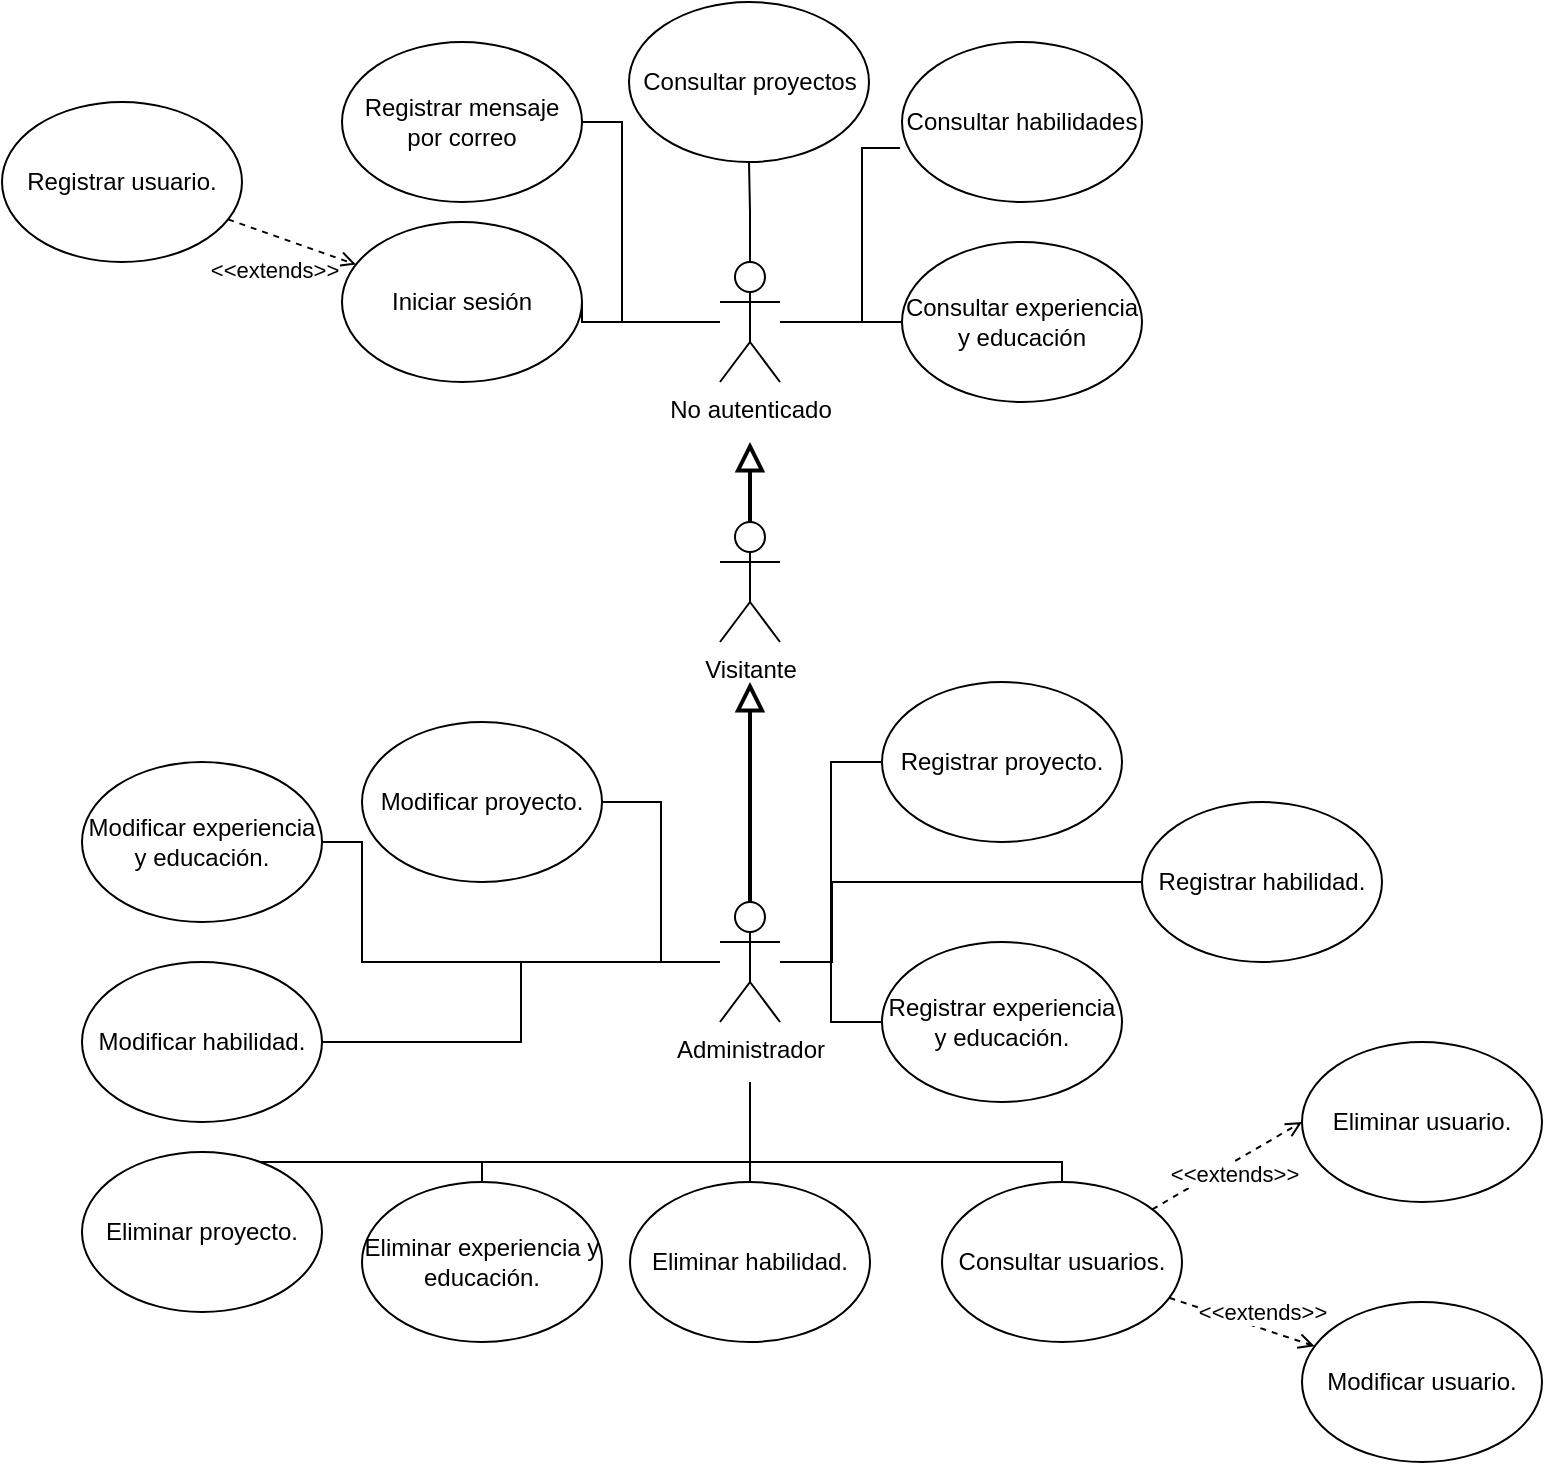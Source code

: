 <mxfile version="27.1.6">
  <diagram name="Página-1" id="TtSRWWI0DJAhSEmeBF82">
    <mxGraphModel dx="1426" dy="783" grid="1" gridSize="10" guides="1" tooltips="1" connect="1" arrows="1" fold="1" page="1" pageScale="1" pageWidth="827" pageHeight="1169" math="0" shadow="0">
      <root>
        <mxCell id="0" />
        <mxCell id="1" parent="0" />
        <mxCell id="oMXzvevMvstZdU8vUpr7-19" style="edgeStyle=orthogonalEdgeStyle;rounded=0;orthogonalLoop=1;jettySize=auto;html=1;endArrow=none;startFill=0;" parent="1" source="oMXzvevMvstZdU8vUpr7-1" target="oMXzvevMvstZdU8vUpr7-15" edge="1">
          <mxGeometry relative="1" as="geometry" />
        </mxCell>
        <mxCell id="oMXzvevMvstZdU8vUpr7-22" style="edgeStyle=orthogonalEdgeStyle;rounded=0;orthogonalLoop=1;jettySize=auto;html=1;endArrow=none;startFill=0;" parent="1" source="oMXzvevMvstZdU8vUpr7-1" target="oMXzvevMvstZdU8vUpr7-13" edge="1">
          <mxGeometry relative="1" as="geometry" />
        </mxCell>
        <mxCell id="oMXzvevMvstZdU8vUpr7-23" style="edgeStyle=orthogonalEdgeStyle;rounded=0;orthogonalLoop=1;jettySize=auto;html=1;entryX=1;entryY=0.5;entryDx=0;entryDy=0;endArrow=none;startFill=0;" parent="1" source="oMXzvevMvstZdU8vUpr7-1" target="oMXzvevMvstZdU8vUpr7-16" edge="1">
          <mxGeometry relative="1" as="geometry">
            <Array as="points">
              <mxPoint x="350" y="170" />
              <mxPoint x="350" y="70" />
            </Array>
          </mxGeometry>
        </mxCell>
        <mxCell id="oMXzvevMvstZdU8vUpr7-25" style="edgeStyle=orthogonalEdgeStyle;rounded=0;orthogonalLoop=1;jettySize=auto;html=1;entryX=1;entryY=0.5;entryDx=0;entryDy=0;endArrow=none;startFill=0;" parent="1" source="oMXzvevMvstZdU8vUpr7-1" target="oMXzvevMvstZdU8vUpr7-17" edge="1">
          <mxGeometry relative="1" as="geometry">
            <Array as="points">
              <mxPoint x="330" y="170" />
            </Array>
          </mxGeometry>
        </mxCell>
        <mxCell id="oMXzvevMvstZdU8vUpr7-1" value="No autenticado" style="shape=umlActor;verticalLabelPosition=bottom;verticalAlign=top;html=1;outlineConnect=0;" parent="1" vertex="1">
          <mxGeometry x="399" y="140" width="30" height="60" as="geometry" />
        </mxCell>
        <mxCell id="oMXzvevMvstZdU8vUpr7-11" style="edgeStyle=orthogonalEdgeStyle;rounded=0;orthogonalLoop=1;jettySize=auto;html=1;endArrow=block;endFill=0;strokeWidth=2;endSize=10;" parent="1" source="oMXzvevMvstZdU8vUpr7-2" edge="1">
          <mxGeometry relative="1" as="geometry">
            <mxPoint x="414" y="230" as="targetPoint" />
          </mxGeometry>
        </mxCell>
        <mxCell id="oMXzvevMvstZdU8vUpr7-2" value="Visitante" style="shape=umlActor;verticalLabelPosition=bottom;verticalAlign=top;html=1;outlineConnect=0;" parent="1" vertex="1">
          <mxGeometry x="399" y="270" width="30" height="60" as="geometry" />
        </mxCell>
        <mxCell id="oMXzvevMvstZdU8vUpr7-12" style="edgeStyle=orthogonalEdgeStyle;rounded=0;orthogonalLoop=1;jettySize=auto;html=1;endArrow=block;endFill=0;endSize=10;strokeWidth=2;" parent="1" source="oMXzvevMvstZdU8vUpr7-3" edge="1">
          <mxGeometry relative="1" as="geometry">
            <mxPoint x="414" y="350" as="targetPoint" />
          </mxGeometry>
        </mxCell>
        <mxCell id="oMXzvevMvstZdU8vUpr7-29" style="edgeStyle=orthogonalEdgeStyle;rounded=0;orthogonalLoop=1;jettySize=auto;html=1;endArrow=none;startFill=0;" parent="1" source="oMXzvevMvstZdU8vUpr7-3" target="oMXzvevMvstZdU8vUpr7-27" edge="1">
          <mxGeometry relative="1" as="geometry" />
        </mxCell>
        <mxCell id="oMXzvevMvstZdU8vUpr7-30" style="edgeStyle=orthogonalEdgeStyle;rounded=0;orthogonalLoop=1;jettySize=auto;html=1;entryX=0;entryY=0.5;entryDx=0;entryDy=0;endArrow=none;startFill=0;" parent="1" source="oMXzvevMvstZdU8vUpr7-3" target="oMXzvevMvstZdU8vUpr7-26" edge="1">
          <mxGeometry relative="1" as="geometry" />
        </mxCell>
        <mxCell id="oMXzvevMvstZdU8vUpr7-31" style="edgeStyle=orthogonalEdgeStyle;rounded=0;orthogonalLoop=1;jettySize=auto;html=1;entryX=0;entryY=0.5;entryDx=0;entryDy=0;endArrow=none;startFill=0;" parent="1" target="oMXzvevMvstZdU8vUpr7-28" edge="1">
          <mxGeometry relative="1" as="geometry">
            <mxPoint x="434" y="490" as="sourcePoint" />
            <mxPoint x="580" y="470" as="targetPoint" />
            <Array as="points">
              <mxPoint x="455" y="490" />
              <mxPoint x="455" y="450" />
            </Array>
          </mxGeometry>
        </mxCell>
        <mxCell id="oMXzvevMvstZdU8vUpr7-36" style="edgeStyle=orthogonalEdgeStyle;rounded=0;orthogonalLoop=1;jettySize=auto;html=1;entryX=1;entryY=0.5;entryDx=0;entryDy=0;endArrow=none;startFill=0;" parent="1" source="oMXzvevMvstZdU8vUpr7-3" target="oMXzvevMvstZdU8vUpr7-32" edge="1">
          <mxGeometry relative="1" as="geometry" />
        </mxCell>
        <mxCell id="oMXzvevMvstZdU8vUpr7-37" style="edgeStyle=orthogonalEdgeStyle;rounded=0;orthogonalLoop=1;jettySize=auto;html=1;endArrow=none;startFill=0;" parent="1" source="oMXzvevMvstZdU8vUpr7-3" target="oMXzvevMvstZdU8vUpr7-33" edge="1">
          <mxGeometry relative="1" as="geometry" />
        </mxCell>
        <mxCell id="oMXzvevMvstZdU8vUpr7-38" style="edgeStyle=orthogonalEdgeStyle;rounded=0;orthogonalLoop=1;jettySize=auto;html=1;endArrow=none;startFill=0;" parent="1" source="oMXzvevMvstZdU8vUpr7-3" target="oMXzvevMvstZdU8vUpr7-34" edge="1">
          <mxGeometry relative="1" as="geometry">
            <Array as="points">
              <mxPoint x="220" y="490" />
              <mxPoint x="220" y="430" />
            </Array>
          </mxGeometry>
        </mxCell>
        <mxCell id="oMXzvevMvstZdU8vUpr7-45" style="edgeStyle=orthogonalEdgeStyle;rounded=0;orthogonalLoop=1;jettySize=auto;html=1;endArrow=none;startFill=0;" parent="1" target="oMXzvevMvstZdU8vUpr7-40" edge="1">
          <mxGeometry relative="1" as="geometry">
            <mxPoint x="414" y="550" as="sourcePoint" />
            <Array as="points">
              <mxPoint x="414" y="590" />
              <mxPoint x="200" y="590" />
            </Array>
          </mxGeometry>
        </mxCell>
        <mxCell id="oMXzvevMvstZdU8vUpr7-46" style="edgeStyle=orthogonalEdgeStyle;rounded=0;orthogonalLoop=1;jettySize=auto;html=1;endArrow=none;startFill=0;" parent="1" target="oMXzvevMvstZdU8vUpr7-41" edge="1">
          <mxGeometry relative="1" as="geometry">
            <mxPoint x="414" y="550" as="sourcePoint" />
            <Array as="points">
              <mxPoint x="414" y="590" />
              <mxPoint x="280" y="590" />
            </Array>
          </mxGeometry>
        </mxCell>
        <mxCell id="oMXzvevMvstZdU8vUpr7-47" style="edgeStyle=orthogonalEdgeStyle;rounded=0;orthogonalLoop=1;jettySize=auto;html=1;endArrow=none;startFill=0;" parent="1" target="oMXzvevMvstZdU8vUpr7-43" edge="1">
          <mxGeometry relative="1" as="geometry">
            <mxPoint x="414" y="550" as="sourcePoint" />
            <Array as="points">
              <mxPoint x="414" y="590" />
              <mxPoint x="570" y="590" />
            </Array>
          </mxGeometry>
        </mxCell>
        <mxCell id="oMXzvevMvstZdU8vUpr7-48" style="edgeStyle=orthogonalEdgeStyle;rounded=0;orthogonalLoop=1;jettySize=auto;html=1;endArrow=none;startFill=0;" parent="1" target="oMXzvevMvstZdU8vUpr7-44" edge="1">
          <mxGeometry relative="1" as="geometry">
            <mxPoint x="414" y="550" as="sourcePoint" />
            <Array as="points">
              <mxPoint x="414" y="620" />
              <mxPoint x="414" y="620" />
            </Array>
          </mxGeometry>
        </mxCell>
        <mxCell id="oMXzvevMvstZdU8vUpr7-3" value="Administrador" style="shape=umlActor;verticalLabelPosition=bottom;verticalAlign=top;html=1;outlineConnect=0;" parent="1" vertex="1">
          <mxGeometry x="399" y="460" width="30" height="60" as="geometry" />
        </mxCell>
        <mxCell id="oMXzvevMvstZdU8vUpr7-13" value="Consultar proyectos" style="ellipse;whiteSpace=wrap;html=1;" parent="1" vertex="1">
          <mxGeometry x="353.5" y="10" width="120" height="80" as="geometry" />
        </mxCell>
        <mxCell id="oMXzvevMvstZdU8vUpr7-14" value="Consultar habilidades" style="ellipse;whiteSpace=wrap;html=1;" parent="1" vertex="1">
          <mxGeometry x="490" y="30" width="120" height="80" as="geometry" />
        </mxCell>
        <mxCell id="oMXzvevMvstZdU8vUpr7-15" value="Consultar experiencia y educación" style="ellipse;whiteSpace=wrap;html=1;" parent="1" vertex="1">
          <mxGeometry x="490" y="130" width="120" height="80" as="geometry" />
        </mxCell>
        <mxCell id="oMXzvevMvstZdU8vUpr7-16" value="Registrar mensaje por correo" style="ellipse;whiteSpace=wrap;html=1;" parent="1" vertex="1">
          <mxGeometry x="210" y="30" width="120" height="80" as="geometry" />
        </mxCell>
        <mxCell id="oMXzvevMvstZdU8vUpr7-17" value="Iniciar sesión" style="ellipse;whiteSpace=wrap;html=1;" parent="1" vertex="1">
          <mxGeometry x="210" y="120" width="120" height="80" as="geometry" />
        </mxCell>
        <mxCell id="gicOuZGlv7UU21bUX5uu-1" style="rounded=0;orthogonalLoop=1;jettySize=auto;html=1;endArrow=open;endFill=0;dashed=1;" parent="1" source="oMXzvevMvstZdU8vUpr7-18" target="oMXzvevMvstZdU8vUpr7-17" edge="1">
          <mxGeometry relative="1" as="geometry" />
        </mxCell>
        <mxCell id="gicOuZGlv7UU21bUX5uu-2" value="&amp;lt;&amp;lt;extends&amp;gt;&amp;gt;" style="edgeLabel;html=1;align=center;verticalAlign=middle;resizable=0;points=[];" parent="gicOuZGlv7UU21bUX5uu-1" vertex="1" connectable="0">
          <mxGeometry x="-0.257" y="1" relative="1" as="geometry">
            <mxPoint x="-1" y="18" as="offset" />
          </mxGeometry>
        </mxCell>
        <mxCell id="oMXzvevMvstZdU8vUpr7-18" value="Registrar usuario." style="ellipse;whiteSpace=wrap;html=1;" parent="1" vertex="1">
          <mxGeometry x="40" y="60" width="120" height="80" as="geometry" />
        </mxCell>
        <mxCell id="oMXzvevMvstZdU8vUpr7-21" style="edgeStyle=orthogonalEdgeStyle;rounded=0;orthogonalLoop=1;jettySize=auto;html=1;entryX=-0.008;entryY=0.663;entryDx=0;entryDy=0;entryPerimeter=0;endArrow=none;startFill=0;" parent="1" source="oMXzvevMvstZdU8vUpr7-1" target="oMXzvevMvstZdU8vUpr7-14" edge="1">
          <mxGeometry relative="1" as="geometry">
            <Array as="points">
              <mxPoint x="470" y="170" />
              <mxPoint x="470" y="83" />
            </Array>
          </mxGeometry>
        </mxCell>
        <mxCell id="oMXzvevMvstZdU8vUpr7-26" value="Registrar proyecto." style="ellipse;whiteSpace=wrap;html=1;" parent="1" vertex="1">
          <mxGeometry x="480" y="350" width="120" height="80" as="geometry" />
        </mxCell>
        <mxCell id="oMXzvevMvstZdU8vUpr7-27" value="Registrar experiencia y educación." style="ellipse;whiteSpace=wrap;html=1;" parent="1" vertex="1">
          <mxGeometry x="480" y="480" width="120" height="80" as="geometry" />
        </mxCell>
        <mxCell id="oMXzvevMvstZdU8vUpr7-28" value="Registrar habilidad." style="ellipse;whiteSpace=wrap;html=1;" parent="1" vertex="1">
          <mxGeometry x="610" y="410" width="120" height="80" as="geometry" />
        </mxCell>
        <mxCell id="oMXzvevMvstZdU8vUpr7-32" value="Modificar proyecto." style="ellipse;whiteSpace=wrap;html=1;" parent="1" vertex="1">
          <mxGeometry x="220" y="370" width="120" height="80" as="geometry" />
        </mxCell>
        <mxCell id="oMXzvevMvstZdU8vUpr7-33" value="Modificar habilidad." style="ellipse;whiteSpace=wrap;html=1;" parent="1" vertex="1">
          <mxGeometry x="80" y="490" width="120" height="80" as="geometry" />
        </mxCell>
        <mxCell id="oMXzvevMvstZdU8vUpr7-34" value="Modificar experiencia y educación." style="ellipse;whiteSpace=wrap;html=1;" parent="1" vertex="1">
          <mxGeometry x="80" y="390" width="120" height="80" as="geometry" />
        </mxCell>
        <mxCell id="oMXzvevMvstZdU8vUpr7-35" value="Modificar usuario." style="ellipse;whiteSpace=wrap;html=1;" parent="1" vertex="1">
          <mxGeometry x="690" y="660" width="120" height="80" as="geometry" />
        </mxCell>
        <mxCell id="oMXzvevMvstZdU8vUpr7-40" value="Eliminar proyecto." style="ellipse;whiteSpace=wrap;html=1;" parent="1" vertex="1">
          <mxGeometry x="80" y="585" width="120" height="80" as="geometry" />
        </mxCell>
        <mxCell id="oMXzvevMvstZdU8vUpr7-41" value="Eliminar experiencia y educación." style="ellipse;whiteSpace=wrap;html=1;" parent="1" vertex="1">
          <mxGeometry x="220" y="600" width="120" height="80" as="geometry" />
        </mxCell>
        <mxCell id="iKdC2AKpi-2_r8BWrFoQ-2" style="rounded=0;orthogonalLoop=1;jettySize=auto;html=1;dashed=1;endArrow=open;endFill=0;entryX=0;entryY=0.5;entryDx=0;entryDy=0;" edge="1" parent="1" source="oMXzvevMvstZdU8vUpr7-43" target="iKdC2AKpi-2_r8BWrFoQ-1">
          <mxGeometry relative="1" as="geometry" />
        </mxCell>
        <mxCell id="iKdC2AKpi-2_r8BWrFoQ-4" value="&amp;lt;&amp;lt;extends&amp;gt;&amp;gt;" style="edgeLabel;html=1;align=center;verticalAlign=middle;resizable=0;points=[];" vertex="1" connectable="0" parent="iKdC2AKpi-2_r8BWrFoQ-2">
          <mxGeometry x="0.031" y="-4" relative="1" as="geometry">
            <mxPoint y="1" as="offset" />
          </mxGeometry>
        </mxCell>
        <mxCell id="iKdC2AKpi-2_r8BWrFoQ-3" style="rounded=0;orthogonalLoop=1;jettySize=auto;html=1;dashed=1;endArrow=open;endFill=0;" edge="1" parent="1" source="oMXzvevMvstZdU8vUpr7-43" target="oMXzvevMvstZdU8vUpr7-35">
          <mxGeometry relative="1" as="geometry" />
        </mxCell>
        <mxCell id="iKdC2AKpi-2_r8BWrFoQ-5" value="&amp;lt;&amp;lt;extends&amp;gt;&amp;gt;" style="edgeLabel;html=1;align=center;verticalAlign=middle;resizable=0;points=[];" vertex="1" connectable="0" parent="iKdC2AKpi-2_r8BWrFoQ-3">
          <mxGeometry x="-0.165" y="3" relative="1" as="geometry">
            <mxPoint x="15" as="offset" />
          </mxGeometry>
        </mxCell>
        <mxCell id="oMXzvevMvstZdU8vUpr7-43" value="Consultar usuarios." style="ellipse;whiteSpace=wrap;html=1;" parent="1" vertex="1">
          <mxGeometry x="510" y="600" width="120" height="80" as="geometry" />
        </mxCell>
        <mxCell id="oMXzvevMvstZdU8vUpr7-44" value="Eliminar habilidad." style="ellipse;whiteSpace=wrap;html=1;" parent="1" vertex="1">
          <mxGeometry x="354" y="600" width="120" height="80" as="geometry" />
        </mxCell>
        <mxCell id="iKdC2AKpi-2_r8BWrFoQ-1" value="Eliminar usuario." style="ellipse;whiteSpace=wrap;html=1;" vertex="1" parent="1">
          <mxGeometry x="690" y="530" width="120" height="80" as="geometry" />
        </mxCell>
      </root>
    </mxGraphModel>
  </diagram>
</mxfile>
